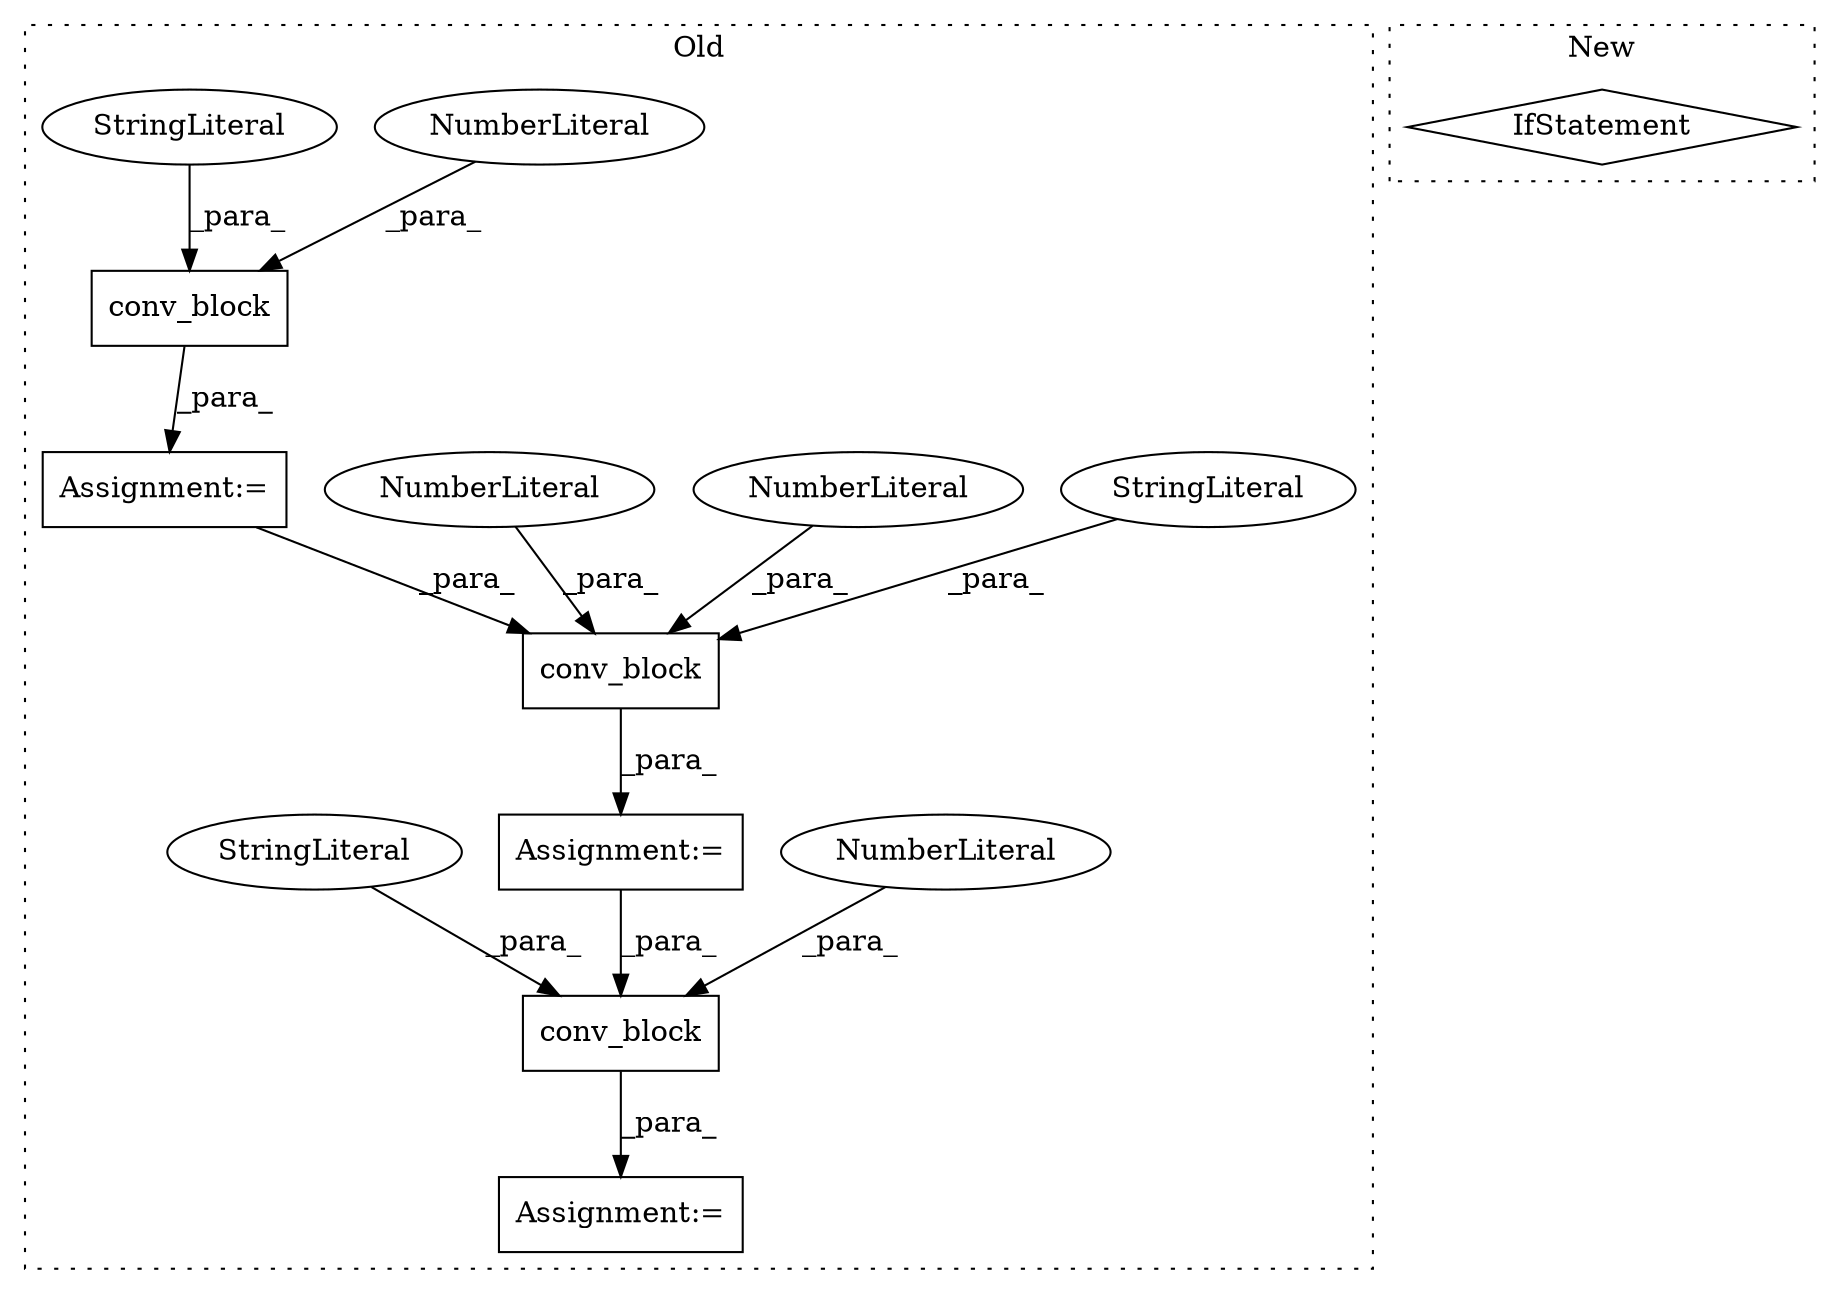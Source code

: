 digraph G {
subgraph cluster0 {
1 [label="conv_block" a="32" s="1178,1241" l="11,1" shape="box"];
3 [label="StringLiteral" a="45" s="1203" l="4" shape="ellipse"];
4 [label="Assignment:=" a="7" s="1251" l="1" shape="box"];
5 [label="NumberLiteral" a="34" s="1201" l="1" shape="ellipse"];
6 [label="NumberLiteral" a="34" s="1197" l="3" shape="ellipse"];
7 [label="conv_block" a="32" s="1112,1167" l="11,1" shape="box"];
8 [label="NumberLiteral" a="34" s="1135" l="1" shape="ellipse"];
9 [label="conv_block" a="32" s="1252,1321" l="11,1" shape="box"];
10 [label="NumberLiteral" a="34" s="1281" l="1" shape="ellipse"];
11 [label="StringLiteral" a="45" s="1142" l="12" shape="ellipse"];
12 [label="StringLiteral" a="45" s="1288" l="12" shape="ellipse"];
13 [label="Assignment:=" a="7" s="1111" l="1" shape="box"];
14 [label="Assignment:=" a="7" s="1177" l="1" shape="box"];
label = "Old";
style="dotted";
}
subgraph cluster1 {
2 [label="IfStatement" a="25" s="1185" l="3" shape="diamond"];
label = "New";
style="dotted";
}
1 -> 14 [label="_para_"];
3 -> 1 [label="_para_"];
5 -> 1 [label="_para_"];
6 -> 1 [label="_para_"];
7 -> 13 [label="_para_"];
8 -> 7 [label="_para_"];
9 -> 4 [label="_para_"];
10 -> 9 [label="_para_"];
11 -> 7 [label="_para_"];
12 -> 9 [label="_para_"];
13 -> 1 [label="_para_"];
14 -> 9 [label="_para_"];
}